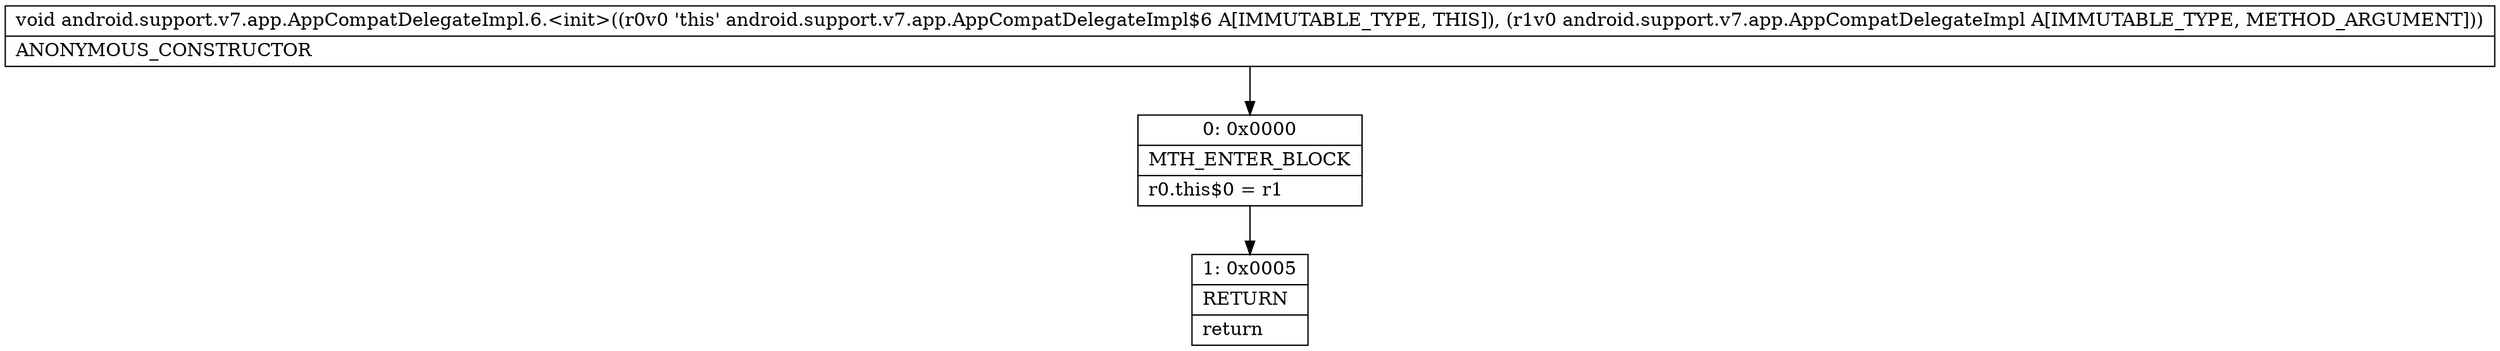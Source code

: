 digraph "CFG forandroid.support.v7.app.AppCompatDelegateImpl.6.\<init\>(Landroid\/support\/v7\/app\/AppCompatDelegateImpl;)V" {
Node_0 [shape=record,label="{0\:\ 0x0000|MTH_ENTER_BLOCK\l|r0.this$0 = r1\l}"];
Node_1 [shape=record,label="{1\:\ 0x0005|RETURN\l|return\l}"];
MethodNode[shape=record,label="{void android.support.v7.app.AppCompatDelegateImpl.6.\<init\>((r0v0 'this' android.support.v7.app.AppCompatDelegateImpl$6 A[IMMUTABLE_TYPE, THIS]), (r1v0 android.support.v7.app.AppCompatDelegateImpl A[IMMUTABLE_TYPE, METHOD_ARGUMENT]))  | ANONYMOUS_CONSTRUCTOR\l}"];
MethodNode -> Node_0;
Node_0 -> Node_1;
}

